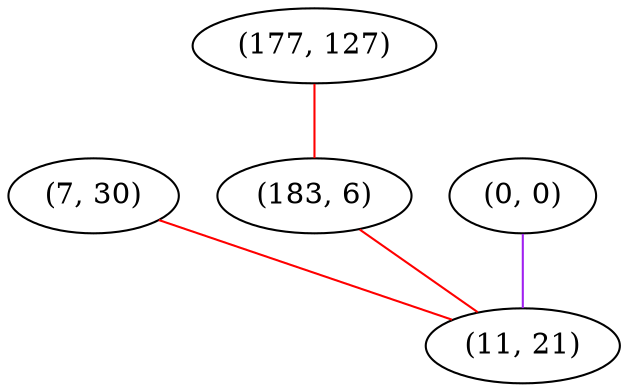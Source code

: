 graph "" {
"(7, 30)";
"(177, 127)";
"(183, 6)";
"(0, 0)";
"(11, 21)";
"(7, 30)" -- "(11, 21)"  [color=red, key=0, weight=1];
"(177, 127)" -- "(183, 6)"  [color=red, key=0, weight=1];
"(183, 6)" -- "(11, 21)"  [color=red, key=0, weight=1];
"(0, 0)" -- "(11, 21)"  [color=purple, key=0, weight=4];
}
